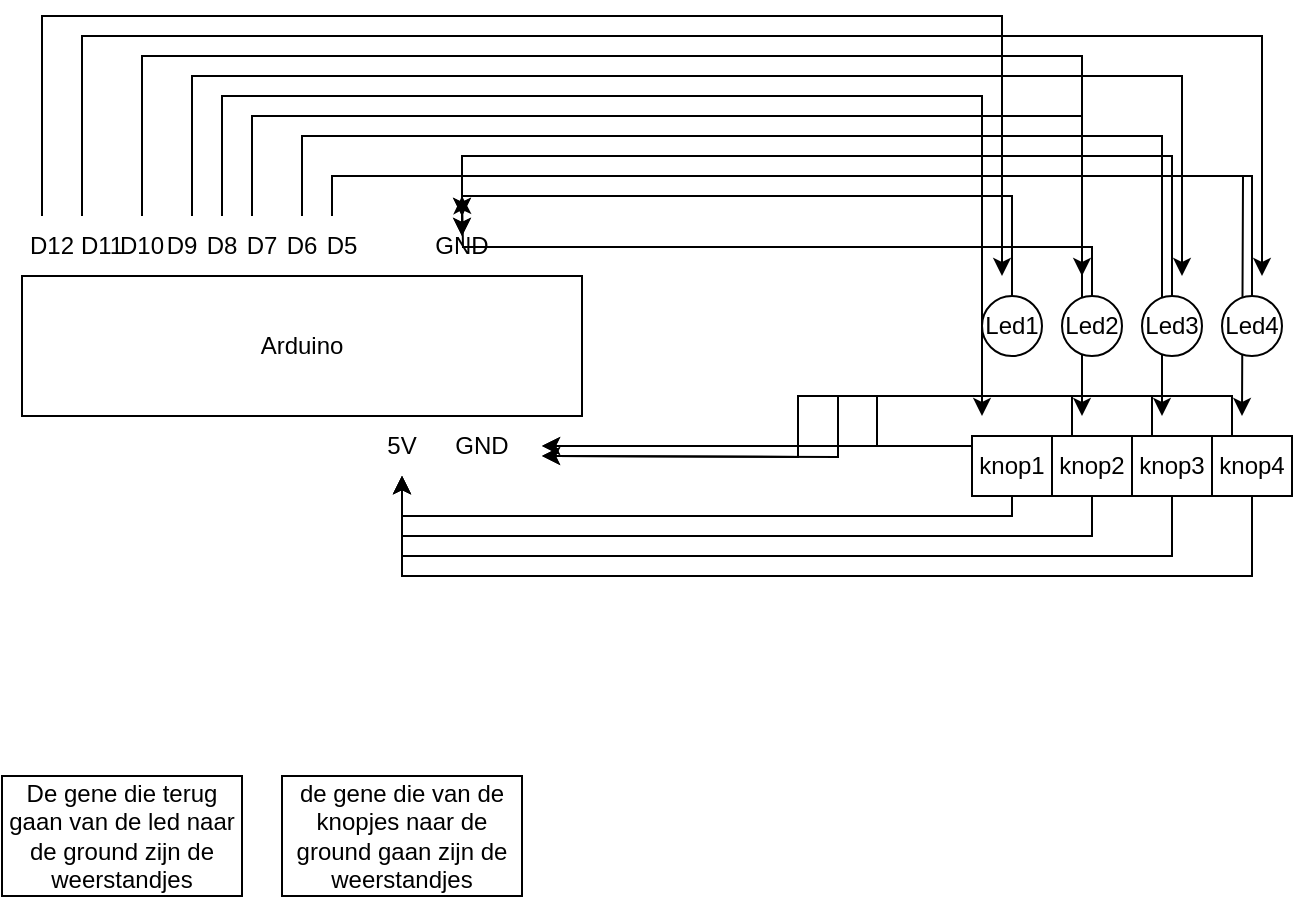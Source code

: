 <mxfile version="15.6.8"><diagram id="oeXThhE3HSStNMeb9Yob" name="Page-1"><mxGraphModel dx="1426" dy="842" grid="1" gridSize="10" guides="1" tooltips="1" connect="1" arrows="1" fold="1" page="1" pageScale="1" pageWidth="827" pageHeight="1169" math="0" shadow="0"><root><mxCell id="0"/><mxCell id="1" parent="0"/><mxCell id="hGT0NRi8DkeZP3PRqHZ_-1" value="Arduino&lt;br&gt;" style="rounded=0;whiteSpace=wrap;html=1;" vertex="1" parent="1"><mxGeometry x="60" y="250" width="280" height="70" as="geometry"/></mxCell><mxCell id="hGT0NRi8DkeZP3PRqHZ_-2" value="D12" style="text;html=1;strokeColor=none;fillColor=none;align=center;verticalAlign=middle;whiteSpace=wrap;rounded=0;" vertex="1" parent="1"><mxGeometry x="60" y="220" width="30" height="30" as="geometry"/></mxCell><mxCell id="hGT0NRi8DkeZP3PRqHZ_-18" style="edgeStyle=orthogonalEdgeStyle;rounded=0;orthogonalLoop=1;jettySize=auto;html=1;exitX=0;exitY=0;exitDx=0;exitDy=0;" edge="1" parent="1" source="hGT0NRi8DkeZP3PRqHZ_-3"><mxGeometry relative="1" as="geometry"><mxPoint x="550" y="250" as="targetPoint"/><Array as="points"><mxPoint x="70" y="120"/><mxPoint x="550" y="120"/></Array></mxGeometry></mxCell><mxCell id="hGT0NRi8DkeZP3PRqHZ_-3" value="D11" style="text;html=1;strokeColor=none;fillColor=none;align=center;verticalAlign=middle;whiteSpace=wrap;rounded=0;" vertex="1" parent="1"><mxGeometry x="70" y="220" width="60" height="30" as="geometry"/></mxCell><mxCell id="hGT0NRi8DkeZP3PRqHZ_-4" value="D9" style="text;html=1;strokeColor=none;fillColor=none;align=center;verticalAlign=middle;whiteSpace=wrap;rounded=0;" vertex="1" parent="1"><mxGeometry x="110" y="220" width="60" height="30" as="geometry"/></mxCell><mxCell id="hGT0NRi8DkeZP3PRqHZ_-5" value="D5" style="text;html=1;strokeColor=none;fillColor=none;align=center;verticalAlign=middle;whiteSpace=wrap;rounded=0;" vertex="1" parent="1"><mxGeometry x="190" y="220" width="60" height="30" as="geometry"/></mxCell><mxCell id="hGT0NRi8DkeZP3PRqHZ_-6" value="D7" style="text;html=1;strokeColor=none;fillColor=none;align=center;verticalAlign=middle;whiteSpace=wrap;rounded=0;" vertex="1" parent="1"><mxGeometry x="150" y="220" width="60" height="30" as="geometry"/></mxCell><mxCell id="hGT0NRi8DkeZP3PRqHZ_-19" style="edgeStyle=orthogonalEdgeStyle;rounded=0;orthogonalLoop=1;jettySize=auto;html=1;exitX=0;exitY=0;exitDx=0;exitDy=0;" edge="1" parent="1" source="hGT0NRi8DkeZP3PRqHZ_-7"><mxGeometry relative="1" as="geometry"><mxPoint x="680" y="250" as="targetPoint"/><Array as="points"><mxPoint x="90" y="130"/><mxPoint x="680" y="130"/></Array></mxGeometry></mxCell><mxCell id="hGT0NRi8DkeZP3PRqHZ_-20" style="edgeStyle=orthogonalEdgeStyle;rounded=0;orthogonalLoop=1;jettySize=auto;html=1;exitX=0.5;exitY=0;exitDx=0;exitDy=0;" edge="1" parent="1" source="hGT0NRi8DkeZP3PRqHZ_-7"><mxGeometry relative="1" as="geometry"><mxPoint x="590" y="250" as="targetPoint"/><Array as="points"><mxPoint x="120" y="140"/></Array></mxGeometry></mxCell><mxCell id="hGT0NRi8DkeZP3PRqHZ_-7" value="D10" style="text;html=1;strokeColor=none;fillColor=none;align=center;verticalAlign=middle;whiteSpace=wrap;rounded=0;" vertex="1" parent="1"><mxGeometry x="90" y="220" width="60" height="30" as="geometry"/></mxCell><mxCell id="hGT0NRi8DkeZP3PRqHZ_-36" style="edgeStyle=orthogonalEdgeStyle;rounded=0;orthogonalLoop=1;jettySize=auto;html=1;exitX=0.5;exitY=0;exitDx=0;exitDy=0;" edge="1" parent="1" source="hGT0NRi8DkeZP3PRqHZ_-8"><mxGeometry relative="1" as="geometry"><mxPoint x="630" y="320" as="targetPoint"/><Array as="points"><mxPoint x="200" y="180"/><mxPoint x="630" y="180"/></Array></mxGeometry></mxCell><mxCell id="hGT0NRi8DkeZP3PRqHZ_-38" style="edgeStyle=orthogonalEdgeStyle;rounded=0;orthogonalLoop=1;jettySize=auto;html=1;exitX=0.75;exitY=0;exitDx=0;exitDy=0;" edge="1" parent="1" source="hGT0NRi8DkeZP3PRqHZ_-8"><mxGeometry relative="1" as="geometry"><mxPoint x="670" y="320" as="targetPoint"/></mxGeometry></mxCell><mxCell id="hGT0NRi8DkeZP3PRqHZ_-8" value="D6" style="text;html=1;strokeColor=none;fillColor=none;align=center;verticalAlign=middle;whiteSpace=wrap;rounded=0;" vertex="1" parent="1"><mxGeometry x="170" y="220" width="60" height="30" as="geometry"/></mxCell><mxCell id="hGT0NRi8DkeZP3PRqHZ_-21" style="edgeStyle=orthogonalEdgeStyle;rounded=0;orthogonalLoop=1;jettySize=auto;html=1;exitX=0.25;exitY=0;exitDx=0;exitDy=0;" edge="1" parent="1" source="hGT0NRi8DkeZP3PRqHZ_-9"><mxGeometry relative="1" as="geometry"><mxPoint x="640" y="250" as="targetPoint"/><Array as="points"><mxPoint x="145" y="150"/><mxPoint x="640" y="150"/></Array></mxGeometry></mxCell><mxCell id="hGT0NRi8DkeZP3PRqHZ_-34" style="edgeStyle=orthogonalEdgeStyle;rounded=0;orthogonalLoop=1;jettySize=auto;html=1;exitX=0.5;exitY=0;exitDx=0;exitDy=0;" edge="1" parent="1" source="hGT0NRi8DkeZP3PRqHZ_-9"><mxGeometry relative="1" as="geometry"><mxPoint x="540" y="320" as="targetPoint"/><Array as="points"><mxPoint x="160" y="160"/><mxPoint x="540" y="160"/></Array></mxGeometry></mxCell><mxCell id="hGT0NRi8DkeZP3PRqHZ_-35" style="edgeStyle=orthogonalEdgeStyle;rounded=0;orthogonalLoop=1;jettySize=auto;html=1;exitX=0.75;exitY=0;exitDx=0;exitDy=0;" edge="1" parent="1" source="hGT0NRi8DkeZP3PRqHZ_-9"><mxGeometry relative="1" as="geometry"><mxPoint x="590" y="320" as="targetPoint"/><Array as="points"><mxPoint x="175" y="170"/><mxPoint x="590" y="170"/></Array></mxGeometry></mxCell><mxCell id="hGT0NRi8DkeZP3PRqHZ_-9" value="D8" style="text;html=1;strokeColor=none;fillColor=none;align=center;verticalAlign=middle;whiteSpace=wrap;rounded=0;" vertex="1" parent="1"><mxGeometry x="130" y="220" width="60" height="30" as="geometry"/></mxCell><mxCell id="hGT0NRi8DkeZP3PRqHZ_-25" style="edgeStyle=orthogonalEdgeStyle;rounded=0;orthogonalLoop=1;jettySize=auto;html=1;exitX=0.5;exitY=0;exitDx=0;exitDy=0;" edge="1" parent="1" source="hGT0NRi8DkeZP3PRqHZ_-10"><mxGeometry relative="1" as="geometry"><mxPoint x="280" y="230" as="targetPoint"/></mxGeometry></mxCell><mxCell id="hGT0NRi8DkeZP3PRqHZ_-10" value="GND" style="text;html=1;strokeColor=none;fillColor=none;align=center;verticalAlign=middle;whiteSpace=wrap;rounded=0;" vertex="1" parent="1"><mxGeometry x="250" y="220" width="60" height="30" as="geometry"/></mxCell><mxCell id="hGT0NRi8DkeZP3PRqHZ_-11" value="5V" style="text;html=1;strokeColor=none;fillColor=none;align=center;verticalAlign=middle;whiteSpace=wrap;rounded=0;" vertex="1" parent="1"><mxGeometry x="220" y="320" width="60" height="30" as="geometry"/></mxCell><mxCell id="hGT0NRi8DkeZP3PRqHZ_-12" value="GND" style="text;html=1;strokeColor=none;fillColor=none;align=center;verticalAlign=middle;whiteSpace=wrap;rounded=0;" vertex="1" parent="1"><mxGeometry x="260" y="320" width="60" height="30" as="geometry"/></mxCell><mxCell id="hGT0NRi8DkeZP3PRqHZ_-23" style="edgeStyle=orthogonalEdgeStyle;rounded=0;orthogonalLoop=1;jettySize=auto;html=1;exitX=0.5;exitY=0;exitDx=0;exitDy=0;entryX=0.5;entryY=0;entryDx=0;entryDy=0;" edge="1" parent="1" source="hGT0NRi8DkeZP3PRqHZ_-13" target="hGT0NRi8DkeZP3PRqHZ_-10"><mxGeometry relative="1" as="geometry"><mxPoint x="280" y="160" as="targetPoint"/><Array as="points"><mxPoint x="555" y="210"/><mxPoint x="280" y="210"/></Array></mxGeometry></mxCell><mxCell id="hGT0NRi8DkeZP3PRqHZ_-13" value="Led1" style="ellipse;whiteSpace=wrap;html=1;aspect=fixed;" vertex="1" parent="1"><mxGeometry x="540" y="260" width="30" height="30" as="geometry"/></mxCell><mxCell id="hGT0NRi8DkeZP3PRqHZ_-24" style="edgeStyle=orthogonalEdgeStyle;rounded=0;orthogonalLoop=1;jettySize=auto;html=1;exitX=0.5;exitY=0;exitDx=0;exitDy=0;" edge="1" parent="1" source="hGT0NRi8DkeZP3PRqHZ_-14"><mxGeometry relative="1" as="geometry"><mxPoint x="280" y="210" as="targetPoint"/></mxGeometry></mxCell><mxCell id="hGT0NRi8DkeZP3PRqHZ_-14" value="Led2" style="ellipse;whiteSpace=wrap;html=1;aspect=fixed;" vertex="1" parent="1"><mxGeometry x="580" y="260" width="30" height="30" as="geometry"/></mxCell><mxCell id="hGT0NRi8DkeZP3PRqHZ_-26" style="edgeStyle=orthogonalEdgeStyle;rounded=0;orthogonalLoop=1;jettySize=auto;html=1;exitX=0.5;exitY=0;exitDx=0;exitDy=0;" edge="1" parent="1" source="hGT0NRi8DkeZP3PRqHZ_-15"><mxGeometry relative="1" as="geometry"><mxPoint x="280" y="230" as="targetPoint"/><Array as="points"><mxPoint x="635" y="190"/><mxPoint x="280" y="190"/></Array></mxGeometry></mxCell><mxCell id="hGT0NRi8DkeZP3PRqHZ_-15" value="Led3" style="ellipse;whiteSpace=wrap;html=1;aspect=fixed;" vertex="1" parent="1"><mxGeometry x="620" y="260" width="30" height="30" as="geometry"/></mxCell><mxCell id="hGT0NRi8DkeZP3PRqHZ_-27" style="edgeStyle=orthogonalEdgeStyle;rounded=0;orthogonalLoop=1;jettySize=auto;html=1;exitX=0.5;exitY=0;exitDx=0;exitDy=0;entryX=0.5;entryY=0;entryDx=0;entryDy=0;" edge="1" parent="1" source="hGT0NRi8DkeZP3PRqHZ_-16" target="hGT0NRi8DkeZP3PRqHZ_-10"><mxGeometry relative="1" as="geometry"><mxPoint x="280" y="110" as="targetPoint"/></mxGeometry></mxCell><mxCell id="hGT0NRi8DkeZP3PRqHZ_-16" value="Led4" style="ellipse;whiteSpace=wrap;html=1;aspect=fixed;" vertex="1" parent="1"><mxGeometry x="660" y="260" width="30" height="30" as="geometry"/></mxCell><mxCell id="hGT0NRi8DkeZP3PRqHZ_-28" value="De gene die terug gaan van de led naar de ground zijn de weerstandjes" style="rounded=0;whiteSpace=wrap;html=1;" vertex="1" parent="1"><mxGeometry x="50" y="500" width="120" height="60" as="geometry"/></mxCell><mxCell id="hGT0NRi8DkeZP3PRqHZ_-42" style="edgeStyle=orthogonalEdgeStyle;rounded=0;orthogonalLoop=1;jettySize=auto;html=1;exitX=0.5;exitY=1;exitDx=0;exitDy=0;entryX=0.5;entryY=1;entryDx=0;entryDy=0;" edge="1" parent="1" source="hGT0NRi8DkeZP3PRqHZ_-29" target="hGT0NRi8DkeZP3PRqHZ_-11"><mxGeometry relative="1" as="geometry"><Array as="points"><mxPoint x="675" y="400"/><mxPoint x="250" y="400"/></Array></mxGeometry></mxCell><mxCell id="hGT0NRi8DkeZP3PRqHZ_-46" style="edgeStyle=orthogonalEdgeStyle;rounded=0;orthogonalLoop=1;jettySize=auto;html=1;exitX=0.25;exitY=0;exitDx=0;exitDy=0;" edge="1" parent="1" source="hGT0NRi8DkeZP3PRqHZ_-29" target="hGT0NRi8DkeZP3PRqHZ_-12"><mxGeometry relative="1" as="geometry"/></mxCell><mxCell id="hGT0NRi8DkeZP3PRqHZ_-29" value="knop4" style="rounded=0;whiteSpace=wrap;html=1;" vertex="1" parent="1"><mxGeometry x="655" y="330" width="40" height="30" as="geometry"/></mxCell><mxCell id="hGT0NRi8DkeZP3PRqHZ_-41" style="edgeStyle=orthogonalEdgeStyle;rounded=0;orthogonalLoop=1;jettySize=auto;html=1;exitX=0.5;exitY=1;exitDx=0;exitDy=0;entryX=0.5;entryY=1;entryDx=0;entryDy=0;" edge="1" parent="1" source="hGT0NRi8DkeZP3PRqHZ_-31" target="hGT0NRi8DkeZP3PRqHZ_-11"><mxGeometry relative="1" as="geometry"><Array as="points"><mxPoint x="635" y="390"/><mxPoint x="250" y="390"/></Array></mxGeometry></mxCell><mxCell id="hGT0NRi8DkeZP3PRqHZ_-45" style="edgeStyle=orthogonalEdgeStyle;rounded=0;orthogonalLoop=1;jettySize=auto;html=1;exitX=0.25;exitY=0;exitDx=0;exitDy=0;" edge="1" parent="1" source="hGT0NRi8DkeZP3PRqHZ_-31"><mxGeometry relative="1" as="geometry"><mxPoint x="320" y="340" as="targetPoint"/></mxGeometry></mxCell><mxCell id="hGT0NRi8DkeZP3PRqHZ_-31" value="knop3" style="rounded=0;whiteSpace=wrap;html=1;" vertex="1" parent="1"><mxGeometry x="615" y="330" width="40" height="30" as="geometry"/></mxCell><mxCell id="hGT0NRi8DkeZP3PRqHZ_-40" style="edgeStyle=orthogonalEdgeStyle;rounded=0;orthogonalLoop=1;jettySize=auto;html=1;exitX=0.5;exitY=1;exitDx=0;exitDy=0;entryX=0.5;entryY=1;entryDx=0;entryDy=0;" edge="1" parent="1" source="hGT0NRi8DkeZP3PRqHZ_-32" target="hGT0NRi8DkeZP3PRqHZ_-11"><mxGeometry relative="1" as="geometry"/></mxCell><mxCell id="hGT0NRi8DkeZP3PRqHZ_-44" style="edgeStyle=orthogonalEdgeStyle;rounded=0;orthogonalLoop=1;jettySize=auto;html=1;exitX=0.25;exitY=0;exitDx=0;exitDy=0;" edge="1" parent="1" source="hGT0NRi8DkeZP3PRqHZ_-32"><mxGeometry relative="1" as="geometry"><mxPoint x="320" y="340" as="targetPoint"/></mxGeometry></mxCell><mxCell id="hGT0NRi8DkeZP3PRqHZ_-32" value="knop2" style="rounded=0;whiteSpace=wrap;html=1;" vertex="1" parent="1"><mxGeometry x="575" y="330" width="40" height="30" as="geometry"/></mxCell><mxCell id="hGT0NRi8DkeZP3PRqHZ_-39" style="edgeStyle=orthogonalEdgeStyle;rounded=0;orthogonalLoop=1;jettySize=auto;html=1;exitX=0.5;exitY=0;exitDx=0;exitDy=0;entryX=0.5;entryY=1;entryDx=0;entryDy=0;" edge="1" parent="1" source="hGT0NRi8DkeZP3PRqHZ_-33" target="hGT0NRi8DkeZP3PRqHZ_-11"><mxGeometry relative="1" as="geometry"><Array as="points"><mxPoint x="555" y="370"/><mxPoint x="250" y="370"/></Array></mxGeometry></mxCell><mxCell id="hGT0NRi8DkeZP3PRqHZ_-43" style="edgeStyle=orthogonalEdgeStyle;rounded=0;orthogonalLoop=1;jettySize=auto;html=1;exitX=0.25;exitY=0;exitDx=0;exitDy=0;" edge="1" parent="1" source="hGT0NRi8DkeZP3PRqHZ_-33" target="hGT0NRi8DkeZP3PRqHZ_-12"><mxGeometry relative="1" as="geometry"><Array as="points"><mxPoint x="545" y="335"/></Array></mxGeometry></mxCell><mxCell id="hGT0NRi8DkeZP3PRqHZ_-33" value="knop1" style="rounded=0;whiteSpace=wrap;html=1;" vertex="1" parent="1"><mxGeometry x="535" y="330" width="40" height="30" as="geometry"/></mxCell><mxCell id="hGT0NRi8DkeZP3PRqHZ_-47" value="de gene die van de knopjes naar de ground gaan zijn de weerstandjes" style="rounded=0;whiteSpace=wrap;html=1;" vertex="1" parent="1"><mxGeometry x="190" y="500" width="120" height="60" as="geometry"/></mxCell></root></mxGraphModel></diagram></mxfile>